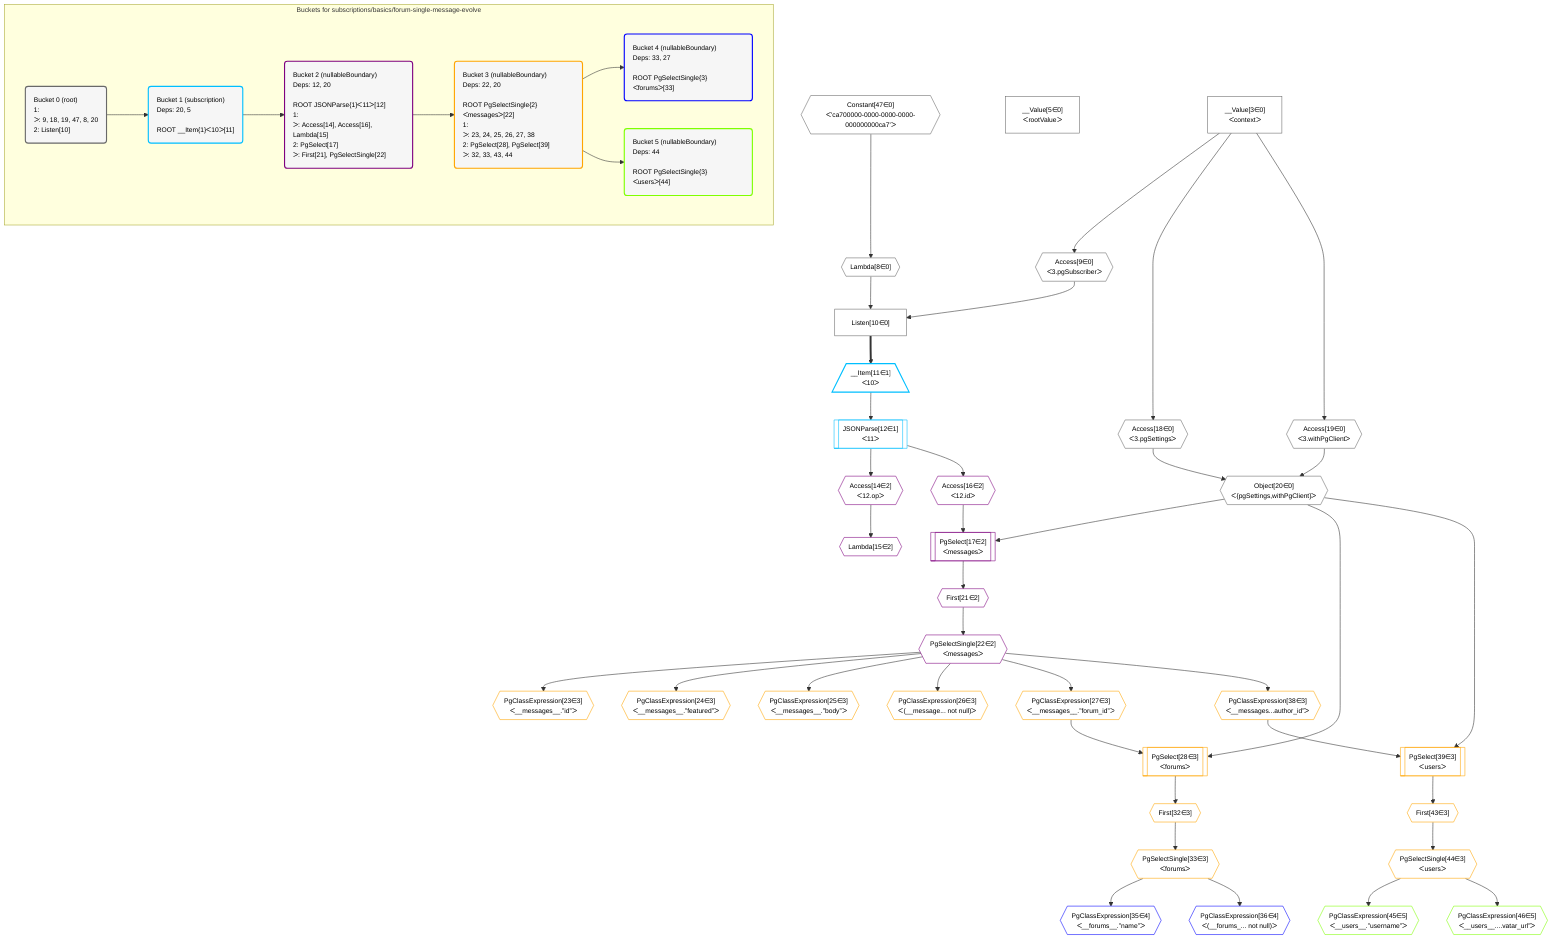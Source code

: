 %%{init: {'themeVariables': { 'fontSize': '12px'}}}%%
graph TD
    classDef path fill:#eee,stroke:#000,color:#000
    classDef plan fill:#fff,stroke-width:1px,color:#000
    classDef itemplan fill:#fff,stroke-width:2px,color:#000
    classDef unbatchedplan fill:#dff,stroke-width:1px,color:#000
    classDef sideeffectplan fill:#fcc,stroke-width:2px,color:#000
    classDef bucket fill:#f6f6f6,color:#000,stroke-width:2px,text-align:left


    %% define steps
    __Value3["__Value[3∈0]<br />ᐸcontextᐳ"]:::plan
    __Value5["__Value[5∈0]<br />ᐸrootValueᐳ"]:::plan
    Constant47{{"Constant[47∈0]<br />ᐸ'ca700000-0000-0000-0000-000000000ca7'ᐳ"}}:::plan
    Lambda8{{"Lambda[8∈0]"}}:::plan
    Access9{{"Access[9∈0]<br />ᐸ3.pgSubscriberᐳ"}}:::plan
    Listen10["Listen[10∈0]"]:::plan
    __Item11[/"__Item[11∈1]<br />ᐸ10ᐳ"\]:::itemplan
    JSONParse12[["JSONParse[12∈1]<br />ᐸ11ᐳ"]]:::plan
    Access14{{"Access[14∈2]<br />ᐸ12.opᐳ"}}:::plan
    Lambda15{{"Lambda[15∈2]"}}:::plan
    Access16{{"Access[16∈2]<br />ᐸ12.idᐳ"}}:::plan
    Access18{{"Access[18∈0]<br />ᐸ3.pgSettingsᐳ"}}:::plan
    Access19{{"Access[19∈0]<br />ᐸ3.withPgClientᐳ"}}:::plan
    Object20{{"Object[20∈0]<br />ᐸ{pgSettings,withPgClient}ᐳ"}}:::plan
    PgSelect17[["PgSelect[17∈2]<br />ᐸmessagesᐳ"]]:::plan
    First21{{"First[21∈2]"}}:::plan
    PgSelectSingle22{{"PgSelectSingle[22∈2]<br />ᐸmessagesᐳ"}}:::plan
    PgClassExpression23{{"PgClassExpression[23∈3]<br />ᐸ__messages__.”id”ᐳ"}}:::plan
    PgClassExpression24{{"PgClassExpression[24∈3]<br />ᐸ__messages__.”featured”ᐳ"}}:::plan
    PgClassExpression25{{"PgClassExpression[25∈3]<br />ᐸ__messages__.”body”ᐳ"}}:::plan
    PgClassExpression26{{"PgClassExpression[26∈3]<br />ᐸ(__message... not null)ᐳ"}}:::plan
    PgClassExpression27{{"PgClassExpression[27∈3]<br />ᐸ__messages__.”forum_id”ᐳ"}}:::plan
    PgSelect28[["PgSelect[28∈3]<br />ᐸforumsᐳ"]]:::plan
    First32{{"First[32∈3]"}}:::plan
    PgSelectSingle33{{"PgSelectSingle[33∈3]<br />ᐸforumsᐳ"}}:::plan
    PgClassExpression35{{"PgClassExpression[35∈4]<br />ᐸ__forums__.”name”ᐳ"}}:::plan
    PgClassExpression36{{"PgClassExpression[36∈4]<br />ᐸ(__forums_... not null)ᐳ"}}:::plan
    PgClassExpression38{{"PgClassExpression[38∈3]<br />ᐸ__messages...author_id”ᐳ"}}:::plan
    PgSelect39[["PgSelect[39∈3]<br />ᐸusersᐳ"]]:::plan
    First43{{"First[43∈3]"}}:::plan
    PgSelectSingle44{{"PgSelectSingle[44∈3]<br />ᐸusersᐳ"}}:::plan
    PgClassExpression45{{"PgClassExpression[45∈5]<br />ᐸ__users__.”username”ᐳ"}}:::plan
    PgClassExpression46{{"PgClassExpression[46∈5]<br />ᐸ__users__....vatar_url”ᐳ"}}:::plan

    %% plan dependencies
    Constant47 --> Lambda8
    __Value3 --> Access9
    Access9 & Lambda8 --> Listen10
    Listen10 ==> __Item11
    __Item11 --> JSONParse12
    JSONParse12 --> Access14
    Access14 --> Lambda15
    JSONParse12 --> Access16
    __Value3 --> Access18
    __Value3 --> Access19
    Access18 & Access19 --> Object20
    Object20 & Access16 --> PgSelect17
    PgSelect17 --> First21
    First21 --> PgSelectSingle22
    PgSelectSingle22 --> PgClassExpression23
    PgSelectSingle22 --> PgClassExpression24
    PgSelectSingle22 --> PgClassExpression25
    PgSelectSingle22 --> PgClassExpression26
    PgSelectSingle22 --> PgClassExpression27
    Object20 & PgClassExpression27 --> PgSelect28
    PgSelect28 --> First32
    First32 --> PgSelectSingle33
    PgSelectSingle33 --> PgClassExpression35
    PgSelectSingle33 --> PgClassExpression36
    PgSelectSingle22 --> PgClassExpression38
    Object20 & PgClassExpression38 --> PgSelect39
    PgSelect39 --> First43
    First43 --> PgSelectSingle44
    PgSelectSingle44 --> PgClassExpression45
    PgSelectSingle44 --> PgClassExpression46

    subgraph "Buckets for subscriptions/basics/forum-single-message-evolve"
    Bucket0("Bucket 0 (root)<br />1: <br />ᐳ: 9, 18, 19, 47, 8, 20<br />2: Listen[10]"):::bucket
    classDef bucket0 stroke:#696969
    class Bucket0,__Value3,__Value5,Lambda8,Access9,Listen10,Access18,Access19,Object20,Constant47 bucket0
    Bucket1("Bucket 1 (subscription)<br />Deps: 20, 5<br /><br />ROOT __Item{1}ᐸ10ᐳ[11]"):::bucket
    classDef bucket1 stroke:#00bfff
    class Bucket1,__Item11,JSONParse12 bucket1
    Bucket2("Bucket 2 (nullableBoundary)<br />Deps: 12, 20<br /><br />ROOT JSONParse{1}ᐸ11ᐳ[12]<br />1: <br />ᐳ: Access[14], Access[16], Lambda[15]<br />2: PgSelect[17]<br />ᐳ: First[21], PgSelectSingle[22]"):::bucket
    classDef bucket2 stroke:#7f007f
    class Bucket2,Access14,Lambda15,Access16,PgSelect17,First21,PgSelectSingle22 bucket2
    Bucket3("Bucket 3 (nullableBoundary)<br />Deps: 22, 20<br /><br />ROOT PgSelectSingle{2}ᐸmessagesᐳ[22]<br />1: <br />ᐳ: 23, 24, 25, 26, 27, 38<br />2: PgSelect[28], PgSelect[39]<br />ᐳ: 32, 33, 43, 44"):::bucket
    classDef bucket3 stroke:#ffa500
    class Bucket3,PgClassExpression23,PgClassExpression24,PgClassExpression25,PgClassExpression26,PgClassExpression27,PgSelect28,First32,PgSelectSingle33,PgClassExpression38,PgSelect39,First43,PgSelectSingle44 bucket3
    Bucket4("Bucket 4 (nullableBoundary)<br />Deps: 33, 27<br /><br />ROOT PgSelectSingle{3}ᐸforumsᐳ[33]"):::bucket
    classDef bucket4 stroke:#0000ff
    class Bucket4,PgClassExpression35,PgClassExpression36 bucket4
    Bucket5("Bucket 5 (nullableBoundary)<br />Deps: 44<br /><br />ROOT PgSelectSingle{3}ᐸusersᐳ[44]"):::bucket
    classDef bucket5 stroke:#7fff00
    class Bucket5,PgClassExpression45,PgClassExpression46 bucket5
    Bucket0 --> Bucket1
    Bucket1 --> Bucket2
    Bucket2 --> Bucket3
    Bucket3 --> Bucket4 & Bucket5
    end
